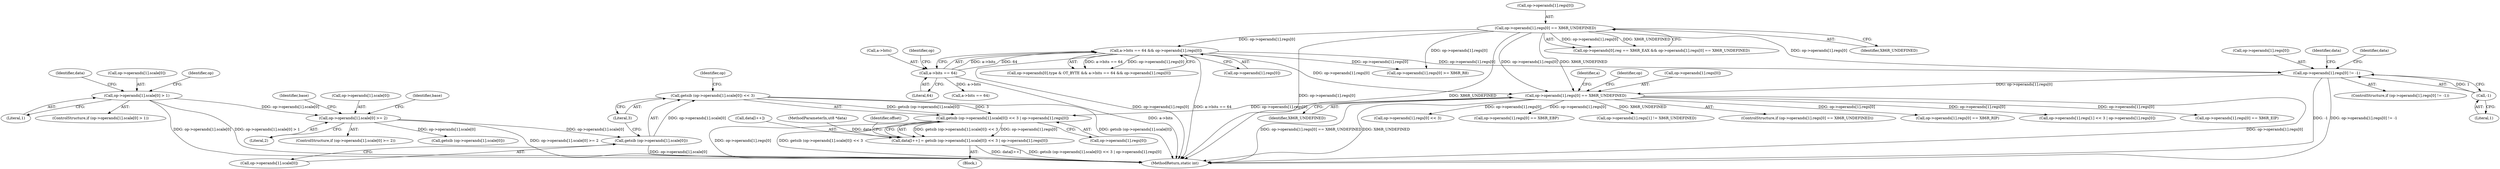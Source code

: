 digraph "0_radare2_f17bfd9f1da05f30f23a4dd05e9d2363e1406948@API" {
"1002714" [label="(Call,getsib (op->operands[1].scale[0]) << 3 | op->operands[1].regs[0])"];
"1002715" [label="(Call,getsib (op->operands[1].scale[0]) << 3)"];
"1002716" [label="(Call,getsib (op->operands[1].scale[0]))"];
"1002658" [label="(Call,op->operands[1].scale[0] >= 2)"];
"1002629" [label="(Call,op->operands[1].scale[0] > 1)"];
"1002537" [label="(Call,op->operands[1].regs[0] == X86R_UNDEFINED)"];
"1002172" [label="(Call,a->bits == 64 && op->operands[1].regs[0])"];
"1002173" [label="(Call,a->bits == 64)"];
"1002040" [label="(Call,op->operands[1].regs[0] == X86R_UNDEFINED)"];
"1002384" [label="(Call,op->operands[1].regs[0] != -1)"];
"1002394" [label="(Call,-1)"];
"1002709" [label="(Call,data[l++] = getsib (op->operands[1].scale[0]) << 3 | op->operands[1].regs[0])"];
"1002547" [label="(Identifier,X86R_UNDEFINED)"];
"1002779" [label="(Identifier,op)"];
"1003216" [label="(MethodReturn,static int)"];
"1002695" [label="(Call,op->operands[1].regs[0] << 3)"];
"1002639" [label="(Literal,1)"];
"1002833" [label="(Call,op->operands[1].regs[0] == X86R_EBP)"];
"1002041" [label="(Call,op->operands[1].regs[0])"];
"1002385" [label="(Call,op->operands[1].regs[0])"];
"1002683" [label="(Call,getsib (op->operands[1].scale[0]))"];
"1002030" [label="(Call,op->operands[0].reg == X86R_EAX && op->operands[1].regs[0] == X86R_UNDEFINED)"];
"1002774" [label="(Call,op->operands[1].regs[1] != X86R_UNDEFINED)"];
"1002177" [label="(Literal,64)"];
"1002716" [label="(Call,getsib (op->operands[1].scale[0]))"];
"1002710" [label="(Call,data[l++])"];
"1002708" [label="(Block,)"];
"1002671" [label="(Identifier,base)"];
"1002383" [label="(ControlStructure,if (op->operands[1].regs[0] != -1))"];
"1000104" [label="(MethodParameterIn,ut8 *data)"];
"1002726" [label="(Literal,3)"];
"1002658" [label="(Call,op->operands[1].scale[0] >= 2)"];
"1002552" [label="(Identifier,a)"];
"1002172" [label="(Call,a->bits == 64 && op->operands[1].regs[0])"];
"1002668" [label="(Literal,2)"];
"1002395" [label="(Literal,1)"];
"1002629" [label="(Call,op->operands[1].scale[0] > 1)"];
"1002634" [label="(Identifier,op)"];
"1002173" [label="(Call,a->bits == 64)"];
"1002394" [label="(Call,-1)"];
"1002405" [label="(Identifier,data)"];
"1002628" [label="(ControlStructure,if (op->operands[1].scale[0] > 1))"];
"1002536" [label="(ControlStructure,if (op->operands[1].regs[0] == X86R_UNDEFINED))"];
"1002354" [label="(Call,a->bits == 64)"];
"1002190" [label="(Call,op->operands[1].regs[0] >= X86R_R8)"];
"1002882" [label="(Call,op->operands[1].regs[0] == X86R_RIP)"];
"1002714" [label="(Call,getsib (op->operands[1].scale[0]) << 3 | op->operands[1].regs[0])"];
"1002399" [label="(Identifier,data)"];
"1002738" [label="(Identifier,offset)"];
"1002709" [label="(Call,data[l++] = getsib (op->operands[1].scale[0]) << 3 | op->operands[1].regs[0])"];
"1002807" [label="(Call,op->operands[1].regs[1] << 3 | op->operands[1].regs[0])"];
"1002731" [label="(Identifier,op)"];
"1002040" [label="(Call,op->operands[1].regs[0] == X86R_UNDEFINED)"];
"1002537" [label="(Call,op->operands[1].regs[0] == X86R_UNDEFINED)"];
"1002717" [label="(Call,op->operands[1].scale[0])"];
"1002659" [label="(Call,op->operands[1].scale[0])"];
"1002643" [label="(Identifier,data)"];
"1002538" [label="(Call,op->operands[1].regs[0])"];
"1002174" [label="(Call,a->bits)"];
"1002178" [label="(Call,op->operands[1].regs[0])"];
"1002162" [label="(Call,op->operands[0].type & OT_BYTE && a->bits == 64 && op->operands[1].regs[0])"];
"1002182" [label="(Identifier,op)"];
"1002727" [label="(Call,op->operands[1].regs[0])"];
"1002050" [label="(Identifier,X86R_UNDEFINED)"];
"1002674" [label="(Identifier,base)"];
"1002975" [label="(Call,op->operands[1].regs[0] == X86R_EIP)"];
"1002384" [label="(Call,op->operands[1].regs[0] != -1)"];
"1002715" [label="(Call,getsib (op->operands[1].scale[0]) << 3)"];
"1002657" [label="(ControlStructure,if (op->operands[1].scale[0] >= 2))"];
"1002630" [label="(Call,op->operands[1].scale[0])"];
"1002714" -> "1002709"  [label="AST: "];
"1002714" -> "1002727"  [label="CFG: "];
"1002715" -> "1002714"  [label="AST: "];
"1002727" -> "1002714"  [label="AST: "];
"1002709" -> "1002714"  [label="CFG: "];
"1002714" -> "1003216"  [label="DDG: op->operands[1].regs[0]"];
"1002714" -> "1003216"  [label="DDG: getsib (op->operands[1].scale[0]) << 3"];
"1002714" -> "1002709"  [label="DDG: getsib (op->operands[1].scale[0]) << 3"];
"1002714" -> "1002709"  [label="DDG: op->operands[1].regs[0]"];
"1002715" -> "1002714"  [label="DDG: getsib (op->operands[1].scale[0])"];
"1002715" -> "1002714"  [label="DDG: 3"];
"1002537" -> "1002714"  [label="DDG: op->operands[1].regs[0]"];
"1002715" -> "1002726"  [label="CFG: "];
"1002716" -> "1002715"  [label="AST: "];
"1002726" -> "1002715"  [label="AST: "];
"1002731" -> "1002715"  [label="CFG: "];
"1002715" -> "1003216"  [label="DDG: getsib (op->operands[1].scale[0])"];
"1002716" -> "1002715"  [label="DDG: op->operands[1].scale[0]"];
"1002716" -> "1002717"  [label="CFG: "];
"1002717" -> "1002716"  [label="AST: "];
"1002726" -> "1002716"  [label="CFG: "];
"1002716" -> "1003216"  [label="DDG: op->operands[1].scale[0]"];
"1002658" -> "1002716"  [label="DDG: op->operands[1].scale[0]"];
"1002658" -> "1002657"  [label="AST: "];
"1002658" -> "1002668"  [label="CFG: "];
"1002659" -> "1002658"  [label="AST: "];
"1002668" -> "1002658"  [label="AST: "];
"1002671" -> "1002658"  [label="CFG: "];
"1002674" -> "1002658"  [label="CFG: "];
"1002658" -> "1003216"  [label="DDG: op->operands[1].scale[0] >= 2"];
"1002629" -> "1002658"  [label="DDG: op->operands[1].scale[0]"];
"1002658" -> "1002683"  [label="DDG: op->operands[1].scale[0]"];
"1002629" -> "1002628"  [label="AST: "];
"1002629" -> "1002639"  [label="CFG: "];
"1002630" -> "1002629"  [label="AST: "];
"1002639" -> "1002629"  [label="AST: "];
"1002643" -> "1002629"  [label="CFG: "];
"1002779" -> "1002629"  [label="CFG: "];
"1002629" -> "1003216"  [label="DDG: op->operands[1].scale[0]"];
"1002629" -> "1003216"  [label="DDG: op->operands[1].scale[0] > 1"];
"1002537" -> "1002536"  [label="AST: "];
"1002537" -> "1002547"  [label="CFG: "];
"1002538" -> "1002537"  [label="AST: "];
"1002547" -> "1002537"  [label="AST: "];
"1002552" -> "1002537"  [label="CFG: "];
"1002634" -> "1002537"  [label="CFG: "];
"1002537" -> "1003216"  [label="DDG: op->operands[1].regs[0] == X86R_UNDEFINED"];
"1002537" -> "1003216"  [label="DDG: X86R_UNDEFINED"];
"1002537" -> "1003216"  [label="DDG: op->operands[1].regs[0]"];
"1002172" -> "1002537"  [label="DDG: op->operands[1].regs[0]"];
"1002040" -> "1002537"  [label="DDG: op->operands[1].regs[0]"];
"1002040" -> "1002537"  [label="DDG: X86R_UNDEFINED"];
"1002384" -> "1002537"  [label="DDG: op->operands[1].regs[0]"];
"1002537" -> "1002695"  [label="DDG: op->operands[1].regs[0]"];
"1002537" -> "1002774"  [label="DDG: X86R_UNDEFINED"];
"1002537" -> "1002807"  [label="DDG: op->operands[1].regs[0]"];
"1002537" -> "1002833"  [label="DDG: op->operands[1].regs[0]"];
"1002537" -> "1002882"  [label="DDG: op->operands[1].regs[0]"];
"1002537" -> "1002975"  [label="DDG: op->operands[1].regs[0]"];
"1002172" -> "1002162"  [label="AST: "];
"1002172" -> "1002173"  [label="CFG: "];
"1002172" -> "1002178"  [label="CFG: "];
"1002173" -> "1002172"  [label="AST: "];
"1002178" -> "1002172"  [label="AST: "];
"1002162" -> "1002172"  [label="CFG: "];
"1002172" -> "1003216"  [label="DDG: op->operands[1].regs[0]"];
"1002172" -> "1003216"  [label="DDG: a->bits == 64"];
"1002172" -> "1002162"  [label="DDG: a->bits == 64"];
"1002172" -> "1002162"  [label="DDG: op->operands[1].regs[0]"];
"1002173" -> "1002172"  [label="DDG: a->bits"];
"1002173" -> "1002172"  [label="DDG: 64"];
"1002040" -> "1002172"  [label="DDG: op->operands[1].regs[0]"];
"1002172" -> "1002190"  [label="DDG: op->operands[1].regs[0]"];
"1002172" -> "1002384"  [label="DDG: op->operands[1].regs[0]"];
"1002173" -> "1002177"  [label="CFG: "];
"1002174" -> "1002173"  [label="AST: "];
"1002177" -> "1002173"  [label="AST: "];
"1002182" -> "1002173"  [label="CFG: "];
"1002173" -> "1003216"  [label="DDG: a->bits"];
"1002173" -> "1002354"  [label="DDG: a->bits"];
"1002040" -> "1002030"  [label="AST: "];
"1002040" -> "1002050"  [label="CFG: "];
"1002041" -> "1002040"  [label="AST: "];
"1002050" -> "1002040"  [label="AST: "];
"1002030" -> "1002040"  [label="CFG: "];
"1002040" -> "1003216"  [label="DDG: op->operands[1].regs[0]"];
"1002040" -> "1003216"  [label="DDG: X86R_UNDEFINED"];
"1002040" -> "1002030"  [label="DDG: op->operands[1].regs[0]"];
"1002040" -> "1002030"  [label="DDG: X86R_UNDEFINED"];
"1002040" -> "1002190"  [label="DDG: op->operands[1].regs[0]"];
"1002040" -> "1002384"  [label="DDG: op->operands[1].regs[0]"];
"1002384" -> "1002383"  [label="AST: "];
"1002384" -> "1002394"  [label="CFG: "];
"1002385" -> "1002384"  [label="AST: "];
"1002394" -> "1002384"  [label="AST: "];
"1002399" -> "1002384"  [label="CFG: "];
"1002405" -> "1002384"  [label="CFG: "];
"1002384" -> "1003216"  [label="DDG: -1"];
"1002384" -> "1003216"  [label="DDG: op->operands[1].regs[0] != -1"];
"1002394" -> "1002384"  [label="DDG: 1"];
"1002394" -> "1002395"  [label="CFG: "];
"1002395" -> "1002394"  [label="AST: "];
"1002709" -> "1002708"  [label="AST: "];
"1002710" -> "1002709"  [label="AST: "];
"1002738" -> "1002709"  [label="CFG: "];
"1002709" -> "1003216"  [label="DDG: data[l++]"];
"1002709" -> "1003216"  [label="DDG: getsib (op->operands[1].scale[0]) << 3 | op->operands[1].regs[0]"];
"1000104" -> "1002709"  [label="DDG: data"];
}
